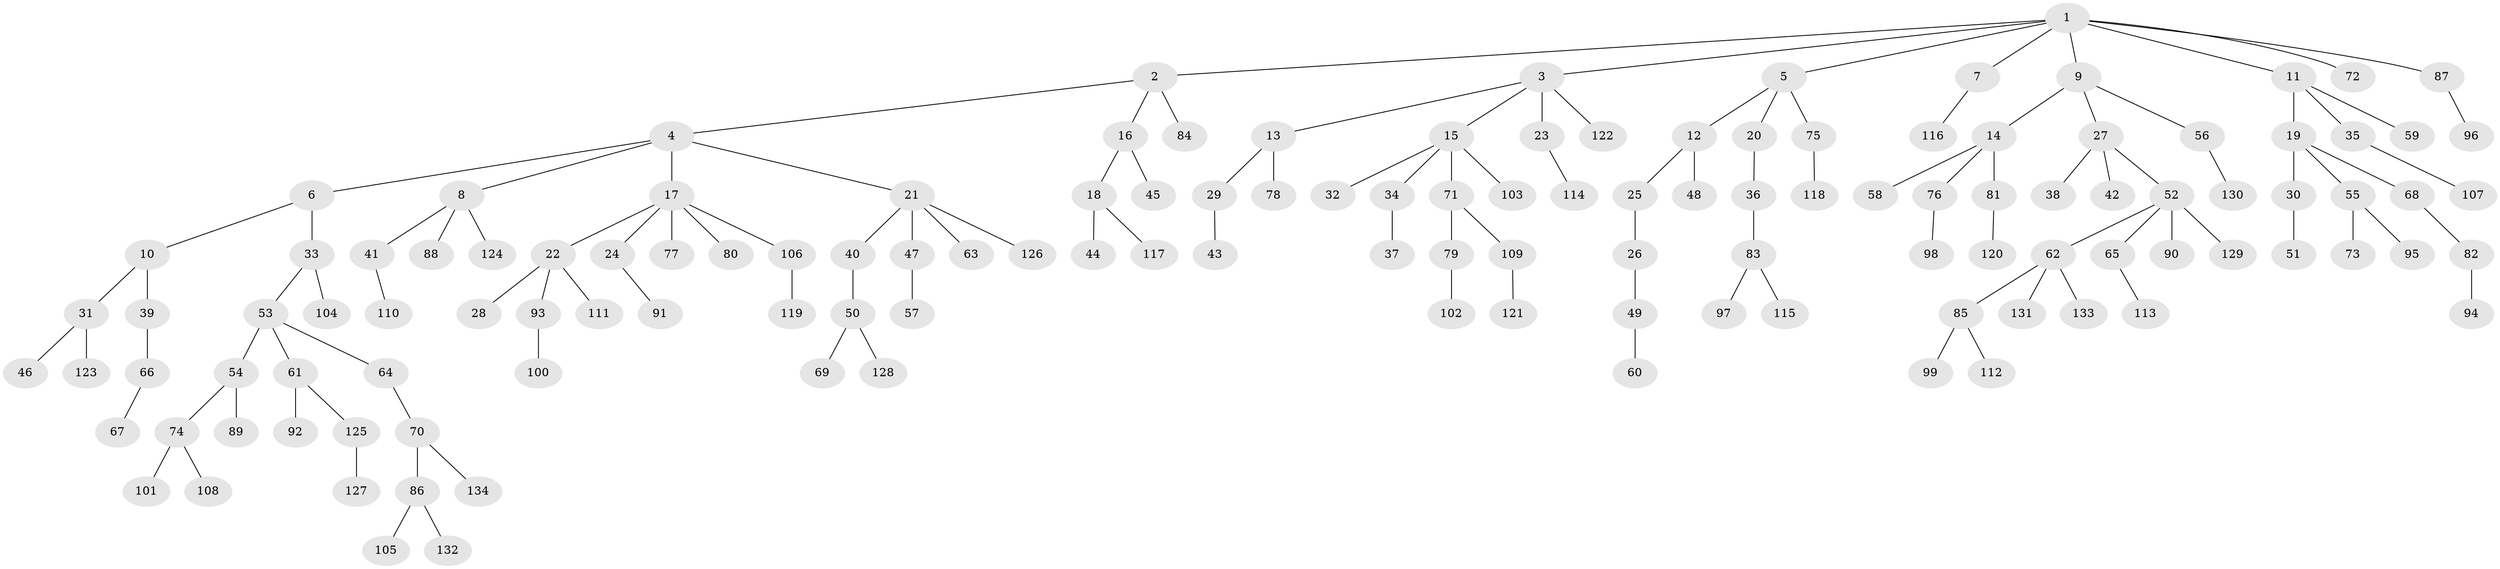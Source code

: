 // coarse degree distribution, {12: 0.05, 4: 0.05, 1: 0.75, 5: 0.025, 2: 0.1, 3: 0.025}
// Generated by graph-tools (version 1.1) at 2025/19/03/04/25 18:19:12]
// undirected, 134 vertices, 133 edges
graph export_dot {
graph [start="1"]
  node [color=gray90,style=filled];
  1;
  2;
  3;
  4;
  5;
  6;
  7;
  8;
  9;
  10;
  11;
  12;
  13;
  14;
  15;
  16;
  17;
  18;
  19;
  20;
  21;
  22;
  23;
  24;
  25;
  26;
  27;
  28;
  29;
  30;
  31;
  32;
  33;
  34;
  35;
  36;
  37;
  38;
  39;
  40;
  41;
  42;
  43;
  44;
  45;
  46;
  47;
  48;
  49;
  50;
  51;
  52;
  53;
  54;
  55;
  56;
  57;
  58;
  59;
  60;
  61;
  62;
  63;
  64;
  65;
  66;
  67;
  68;
  69;
  70;
  71;
  72;
  73;
  74;
  75;
  76;
  77;
  78;
  79;
  80;
  81;
  82;
  83;
  84;
  85;
  86;
  87;
  88;
  89;
  90;
  91;
  92;
  93;
  94;
  95;
  96;
  97;
  98;
  99;
  100;
  101;
  102;
  103;
  104;
  105;
  106;
  107;
  108;
  109;
  110;
  111;
  112;
  113;
  114;
  115;
  116;
  117;
  118;
  119;
  120;
  121;
  122;
  123;
  124;
  125;
  126;
  127;
  128;
  129;
  130;
  131;
  132;
  133;
  134;
  1 -- 2;
  1 -- 3;
  1 -- 5;
  1 -- 7;
  1 -- 9;
  1 -- 11;
  1 -- 72;
  1 -- 87;
  2 -- 4;
  2 -- 16;
  2 -- 84;
  3 -- 13;
  3 -- 15;
  3 -- 23;
  3 -- 122;
  4 -- 6;
  4 -- 8;
  4 -- 17;
  4 -- 21;
  5 -- 12;
  5 -- 20;
  5 -- 75;
  6 -- 10;
  6 -- 33;
  7 -- 116;
  8 -- 41;
  8 -- 88;
  8 -- 124;
  9 -- 14;
  9 -- 27;
  9 -- 56;
  10 -- 31;
  10 -- 39;
  11 -- 19;
  11 -- 35;
  11 -- 59;
  12 -- 25;
  12 -- 48;
  13 -- 29;
  13 -- 78;
  14 -- 58;
  14 -- 76;
  14 -- 81;
  15 -- 32;
  15 -- 34;
  15 -- 71;
  15 -- 103;
  16 -- 18;
  16 -- 45;
  17 -- 22;
  17 -- 24;
  17 -- 77;
  17 -- 80;
  17 -- 106;
  18 -- 44;
  18 -- 117;
  19 -- 30;
  19 -- 55;
  19 -- 68;
  20 -- 36;
  21 -- 40;
  21 -- 47;
  21 -- 63;
  21 -- 126;
  22 -- 28;
  22 -- 93;
  22 -- 111;
  23 -- 114;
  24 -- 91;
  25 -- 26;
  26 -- 49;
  27 -- 38;
  27 -- 42;
  27 -- 52;
  29 -- 43;
  30 -- 51;
  31 -- 46;
  31 -- 123;
  33 -- 53;
  33 -- 104;
  34 -- 37;
  35 -- 107;
  36 -- 83;
  39 -- 66;
  40 -- 50;
  41 -- 110;
  47 -- 57;
  49 -- 60;
  50 -- 69;
  50 -- 128;
  52 -- 62;
  52 -- 65;
  52 -- 90;
  52 -- 129;
  53 -- 54;
  53 -- 61;
  53 -- 64;
  54 -- 74;
  54 -- 89;
  55 -- 73;
  55 -- 95;
  56 -- 130;
  61 -- 92;
  61 -- 125;
  62 -- 85;
  62 -- 131;
  62 -- 133;
  64 -- 70;
  65 -- 113;
  66 -- 67;
  68 -- 82;
  70 -- 86;
  70 -- 134;
  71 -- 79;
  71 -- 109;
  74 -- 101;
  74 -- 108;
  75 -- 118;
  76 -- 98;
  79 -- 102;
  81 -- 120;
  82 -- 94;
  83 -- 97;
  83 -- 115;
  85 -- 99;
  85 -- 112;
  86 -- 105;
  86 -- 132;
  87 -- 96;
  93 -- 100;
  106 -- 119;
  109 -- 121;
  125 -- 127;
}
